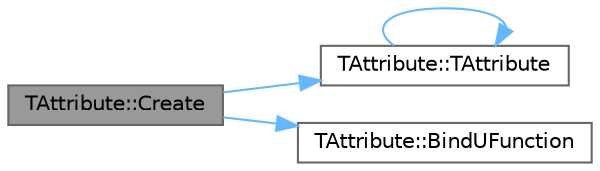 digraph "TAttribute::Create"
{
 // INTERACTIVE_SVG=YES
 // LATEX_PDF_SIZE
  bgcolor="transparent";
  edge [fontname=Helvetica,fontsize=10,labelfontname=Helvetica,labelfontsize=10];
  node [fontname=Helvetica,fontsize=10,shape=box,height=0.2,width=0.4];
  rankdir="LR";
  Node1 [id="Node000001",label="TAttribute::Create",height=0.2,width=0.4,color="gray40", fillcolor="grey60", style="filled", fontcolor="black",tooltip="Creates an attribute by binding an arbitrary function that will be called to generate this attribute'..."];
  Node1 -> Node2 [id="edge1_Node000001_Node000002",color="steelblue1",style="solid",tooltip=" "];
  Node2 [id="Node000002",label="TAttribute::TAttribute",height=0.2,width=0.4,color="grey40", fillcolor="white", style="filled",URL="$dd/dcd/classTAttribute.html#ac2c7bbd4679cf26149a30afb3b34e75f",tooltip=" "];
  Node2 -> Node2 [id="edge2_Node000002_Node000002",color="steelblue1",style="solid",tooltip=" "];
  Node1 -> Node3 [id="edge3_Node000001_Node000003",color="steelblue1",style="solid",tooltip=" "];
  Node3 [id="Node000003",label="TAttribute::BindUFunction",height=0.2,width=0.4,color="grey40", fillcolor="white", style="filled",URL="$dd/dcd/classTAttribute.html#a6adc322657fdec90a8d2fbd26735584c",tooltip="Binds an arbitrary function that will be called to generate this attribute's value on demand."];
}
